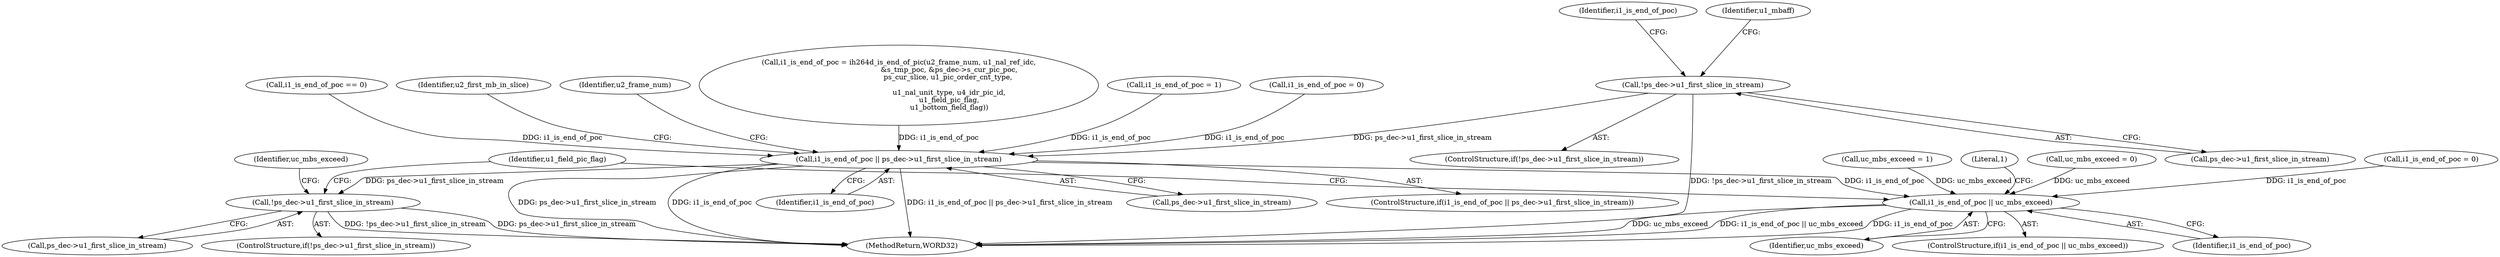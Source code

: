 digraph "1_Android_8b5fd8f24eba5dd19ab2f80ea11a9125aa882ae2@del" {
"1000737" [label="(Call,!ps_dec->u1_first_slice_in_stream)"];
"1000801" [label="(Call,i1_is_end_of_poc || ps_dec->u1_first_slice_in_stream)"];
"1001179" [label="(Call,!ps_dec->u1_first_slice_in_stream)"];
"1001211" [label="(Call,i1_is_end_of_poc || uc_mbs_exceed)"];
"1001213" [label="(Identifier,uc_mbs_exceed)"];
"1001186" [label="(Identifier,uc_mbs_exceed)"];
"1000736" [label="(ControlStructure,if(!ps_dec->u1_first_slice_in_stream))"];
"1000737" [label="(Call,!ps_dec->u1_first_slice_in_stream)"];
"1001207" [label="(Call,uc_mbs_exceed = 1)"];
"1001180" [label="(Call,ps_dec->u1_first_slice_in_stream)"];
"1001210" [label="(ControlStructure,if(i1_is_end_of_poc || uc_mbs_exceed))"];
"1001179" [label="(Call,!ps_dec->u1_first_slice_in_stream)"];
"1002568" [label="(MethodReturn,WORD32)"];
"1001217" [label="(Literal,1)"];
"1001211" [label="(Call,i1_is_end_of_poc || uc_mbs_exceed)"];
"1000766" [label="(Call,i1_is_end_of_poc == 0)"];
"1001178" [label="(ControlStructure,if(!ps_dec->u1_first_slice_in_stream))"];
"1000743" [label="(Identifier,i1_is_end_of_poc)"];
"1001008" [label="(Identifier,u2_first_mb_in_slice)"];
"1000810" [label="(Identifier,u2_frame_num)"];
"1000738" [label="(Call,ps_dec->u1_first_slice_in_stream)"];
"1000742" [label="(Call,i1_is_end_of_poc = ih264d_is_end_of_pic(u2_frame_num, u1_nal_ref_idc,\n                                             &s_tmp_poc, &ps_dec->s_cur_pic_poc,\n                                            ps_cur_slice, u1_pic_order_cnt_type,\n\n                                             u1_nal_unit_type, u4_idr_pic_id,\n                                             u1_field_pic_flag,\n                                             u1_bottom_field_flag))"];
"1000803" [label="(Call,ps_dec->u1_first_slice_in_stream)"];
"1000790" [label="(Identifier,u1_mbaff)"];
"1000801" [label="(Call,i1_is_end_of_poc || ps_dec->u1_first_slice_in_stream)"];
"1001185" [label="(Call,uc_mbs_exceed = 0)"];
"1001212" [label="(Identifier,i1_is_end_of_poc)"];
"1000777" [label="(Call,i1_is_end_of_poc = 1)"];
"1000733" [label="(Call,i1_is_end_of_poc = 0)"];
"1001263" [label="(Identifier,u1_field_pic_flag)"];
"1000800" [label="(ControlStructure,if(i1_is_end_of_poc || ps_dec->u1_first_slice_in_stream))"];
"1000802" [label="(Identifier,i1_is_end_of_poc)"];
"1001138" [label="(Call,i1_is_end_of_poc = 0)"];
"1000737" -> "1000736"  [label="AST: "];
"1000737" -> "1000738"  [label="CFG: "];
"1000738" -> "1000737"  [label="AST: "];
"1000743" -> "1000737"  [label="CFG: "];
"1000790" -> "1000737"  [label="CFG: "];
"1000737" -> "1002568"  [label="DDG: !ps_dec->u1_first_slice_in_stream"];
"1000737" -> "1000801"  [label="DDG: ps_dec->u1_first_slice_in_stream"];
"1000801" -> "1000800"  [label="AST: "];
"1000801" -> "1000802"  [label="CFG: "];
"1000801" -> "1000803"  [label="CFG: "];
"1000802" -> "1000801"  [label="AST: "];
"1000803" -> "1000801"  [label="AST: "];
"1000810" -> "1000801"  [label="CFG: "];
"1001008" -> "1000801"  [label="CFG: "];
"1000801" -> "1002568"  [label="DDG: ps_dec->u1_first_slice_in_stream"];
"1000801" -> "1002568"  [label="DDG: i1_is_end_of_poc"];
"1000801" -> "1002568"  [label="DDG: i1_is_end_of_poc || ps_dec->u1_first_slice_in_stream"];
"1000733" -> "1000801"  [label="DDG: i1_is_end_of_poc"];
"1000766" -> "1000801"  [label="DDG: i1_is_end_of_poc"];
"1000742" -> "1000801"  [label="DDG: i1_is_end_of_poc"];
"1000777" -> "1000801"  [label="DDG: i1_is_end_of_poc"];
"1000801" -> "1001179"  [label="DDG: ps_dec->u1_first_slice_in_stream"];
"1000801" -> "1001211"  [label="DDG: i1_is_end_of_poc"];
"1001179" -> "1001178"  [label="AST: "];
"1001179" -> "1001180"  [label="CFG: "];
"1001180" -> "1001179"  [label="AST: "];
"1001186" -> "1001179"  [label="CFG: "];
"1001263" -> "1001179"  [label="CFG: "];
"1001179" -> "1002568"  [label="DDG: !ps_dec->u1_first_slice_in_stream"];
"1001179" -> "1002568"  [label="DDG: ps_dec->u1_first_slice_in_stream"];
"1001211" -> "1001210"  [label="AST: "];
"1001211" -> "1001212"  [label="CFG: "];
"1001211" -> "1001213"  [label="CFG: "];
"1001212" -> "1001211"  [label="AST: "];
"1001213" -> "1001211"  [label="AST: "];
"1001217" -> "1001211"  [label="CFG: "];
"1001263" -> "1001211"  [label="CFG: "];
"1001211" -> "1002568"  [label="DDG: uc_mbs_exceed"];
"1001211" -> "1002568"  [label="DDG: i1_is_end_of_poc || uc_mbs_exceed"];
"1001211" -> "1002568"  [label="DDG: i1_is_end_of_poc"];
"1001138" -> "1001211"  [label="DDG: i1_is_end_of_poc"];
"1001185" -> "1001211"  [label="DDG: uc_mbs_exceed"];
"1001207" -> "1001211"  [label="DDG: uc_mbs_exceed"];
}
